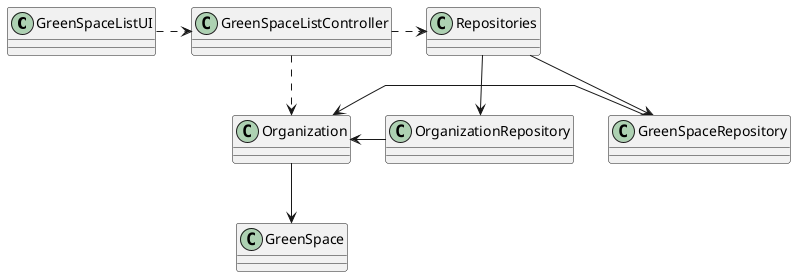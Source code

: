 @startuml
'skinparam monochrome true
skinparam packageStyle rectangle
skinparam shadowing false
skinparam linetype polyline
'skinparam linetype orto

skinparam classAttributeIconSize 0

'left to right direction

class GreenSpaceListUI{

}

class GreenSpaceListController{

}

class Organization{

}

class GreenSpace{

}

class Repositories{

}

class GreenSpaceRepository{

}

class OrganizationRepository{

}


GreenSpaceListUI .> GreenSpaceListController
GreenSpaceListController ..> Organization
Organization --> GreenSpace
GreenSpaceListController .> Repositories
Repositories --> GreenSpaceRepository
Organization <- GreenSpaceRepository
Repositories --> OrganizationRepository
Organization <- OrganizationRepository

@enduml